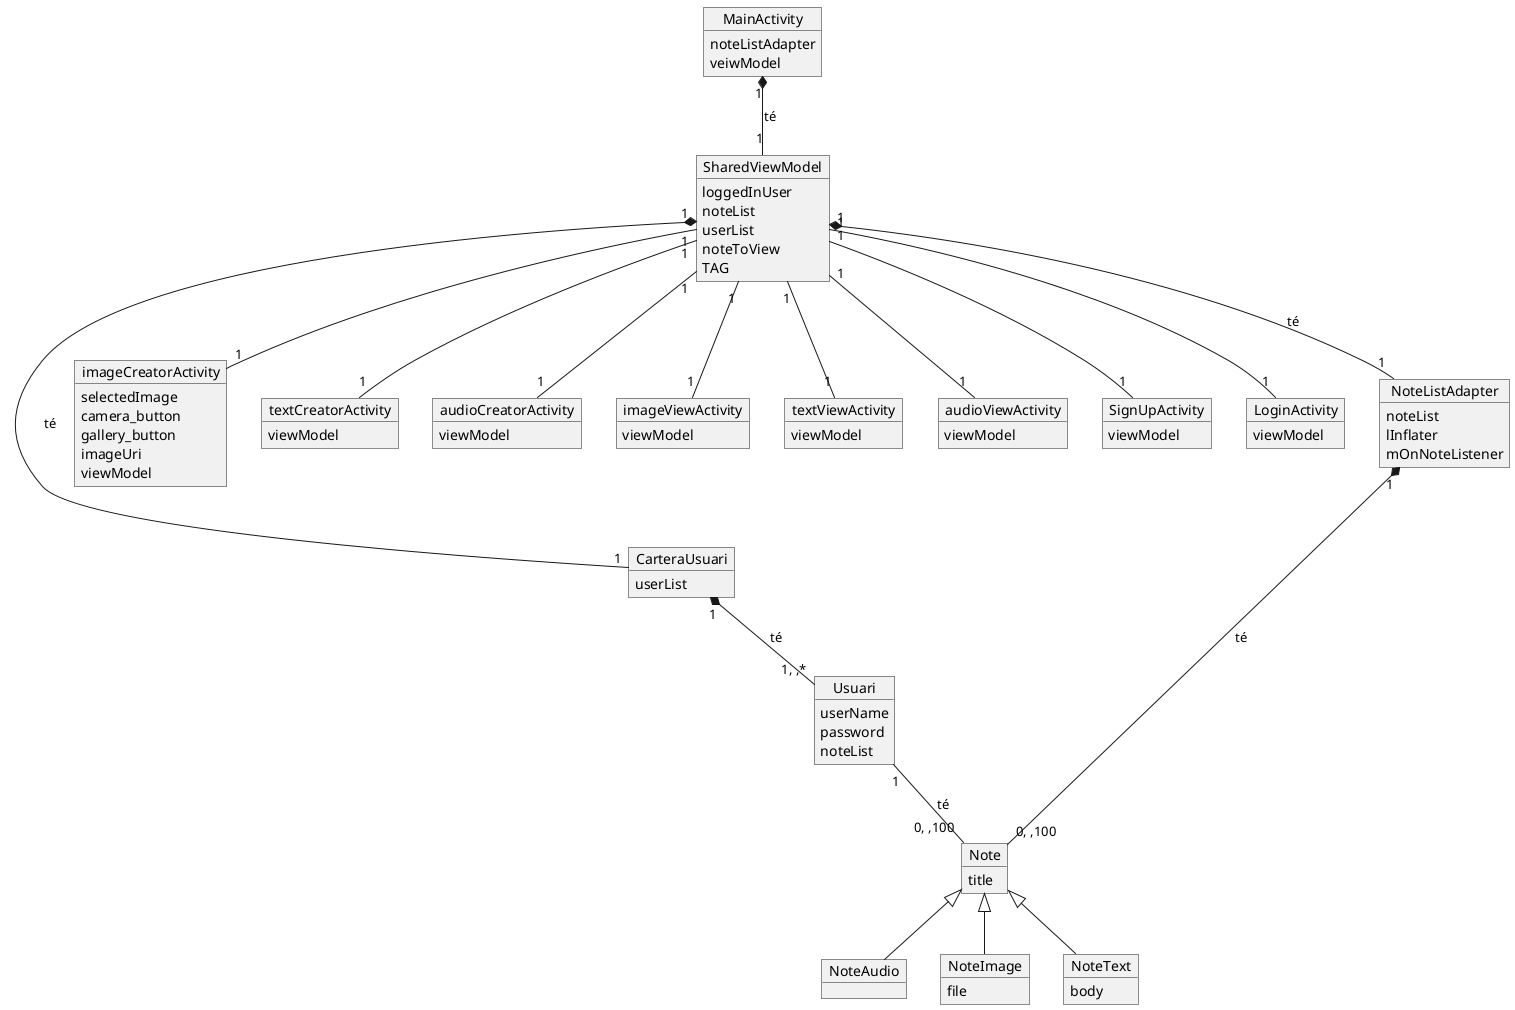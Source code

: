 @startuml
object MainActivity{
noteListAdapter
veiwModel
}

object CarteraUsuari{
userList
}

object Usuari{
userName
password
noteList
}

object imageCreatorActivity{
selectedImage
camera_button
gallery_button
imageUri
viewModel
}

object textCreatorActivity{
viewModel
}

object audioCreatorActivity{
viewModel
}

object imageViewActivity{
viewModel
}

object textViewActivity{
viewModel
}

object audioViewActivity{
viewModel
}

object SignUpActivity{
viewModel
}

object LoginActivity{
viewModel
}

object SharedViewModel{
loggedInUser
noteList
userList
noteToView
TAG
}

object NoteListAdapter{
noteList
lInflater
mOnNoteListener
}

object Note{
title
}

object NoteAudio{

}

object NoteImage{
file
}

object NoteText{
body
}

CarteraUsuari "1" *-- "1, ,*" Usuari : té
Usuari "1" -- "0, ,100" Note: té

Note <|-- NoteText
Note <|-- NoteAudio
Note <|-- NoteImage


MainActivity "1" *-- "1" SharedViewModel : té
SharedViewModel "1" *-- "1" NoteListAdapter : té
SharedViewModel "1" *--- "1" CarteraUsuari : té
NoteListAdapter "1" *---- "0, ,100" Note : té

SharedViewModel "1" -- "1" imageCreatorActivity
SharedViewModel "1" -- "1" audioCreatorActivity
SharedViewModel "1" -- "1" textCreatorActivity

SharedViewModel "1" -- "1" imageViewActivity
SharedViewModel "1" -- "1" audioViewActivity
SharedViewModel "1" -- "1" textViewActivity

SharedViewModel "1" -- "1" LoginActivity
SharedViewModel "1" -- "1" SignUpActivity


@enduml